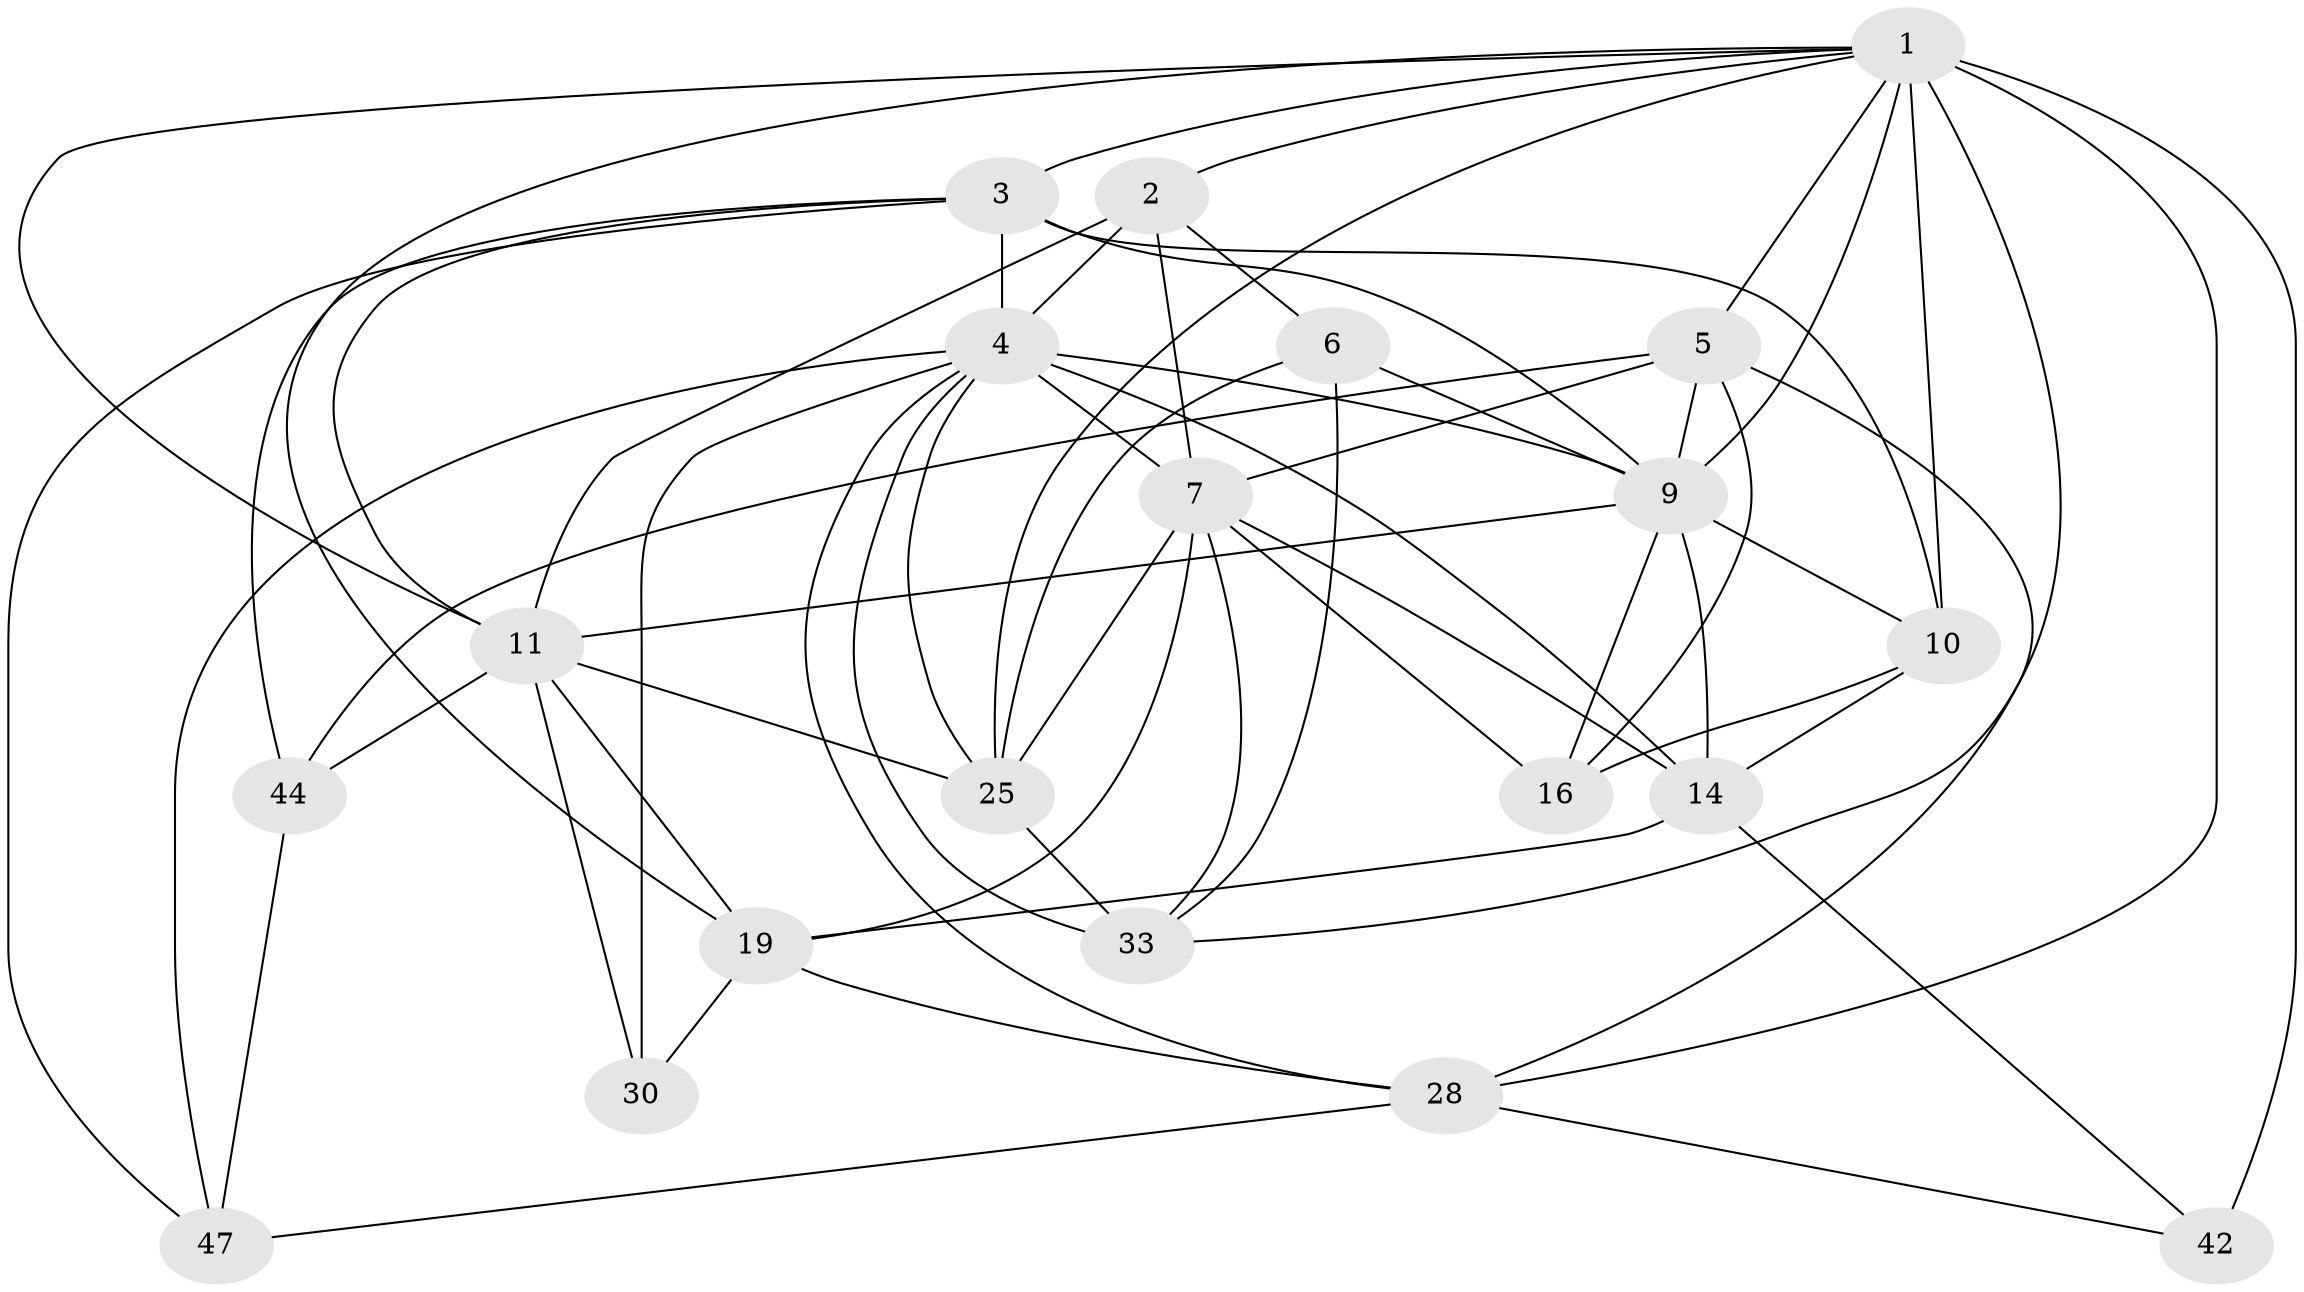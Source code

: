 // original degree distribution, {4: 1.0}
// Generated by graph-tools (version 1.1) at 2025/20/03/04/25 18:20:46]
// undirected, 20 vertices, 60 edges
graph export_dot {
graph [start="1"]
  node [color=gray90,style=filled];
  1 [super="+36+13+24"];
  2 [super="+35"];
  3 [super="+50"];
  4 [super="+20+17+32"];
  5 [super="+22+12"];
  6;
  7 [super="+34+43+8"];
  9 [super="+18+48"];
  10 [super="+49"];
  11 [super="+15"];
  14 [super="+46+29"];
  16;
  19 [super="+23"];
  25 [super="+37"];
  28 [super="+39"];
  30;
  33 [super="+41"];
  42;
  44;
  47;
  1 -- 28;
  1 -- 10;
  1 -- 2;
  1 -- 9;
  1 -- 42 [weight=2];
  1 -- 11;
  1 -- 25;
  1 -- 33;
  1 -- 19;
  1 -- 3;
  1 -- 5;
  2 -- 11;
  2 -- 6;
  2 -- 7 [weight=2];
  2 -- 4;
  3 -- 9;
  3 -- 11;
  3 -- 10 [weight=2];
  3 -- 44;
  3 -- 47;
  3 -- 4;
  4 -- 33 [weight=2];
  4 -- 30 [weight=2];
  4 -- 14 [weight=2];
  4 -- 47;
  4 -- 7 [weight=3];
  4 -- 9 [weight=2];
  4 -- 25;
  4 -- 28;
  5 -- 28;
  5 -- 16;
  5 -- 9;
  5 -- 44;
  5 -- 7;
  6 -- 25;
  6 -- 9;
  6 -- 33;
  7 -- 14 [weight=2];
  7 -- 16;
  7 -- 19;
  7 -- 25;
  7 -- 33;
  9 -- 16;
  9 -- 14;
  9 -- 10;
  9 -- 11;
  10 -- 16;
  10 -- 14;
  11 -- 30;
  11 -- 44;
  11 -- 25;
  11 -- 19;
  14 -- 19;
  14 -- 42;
  19 -- 30;
  19 -- 28;
  25 -- 33;
  28 -- 47;
  28 -- 42;
  44 -- 47;
}
